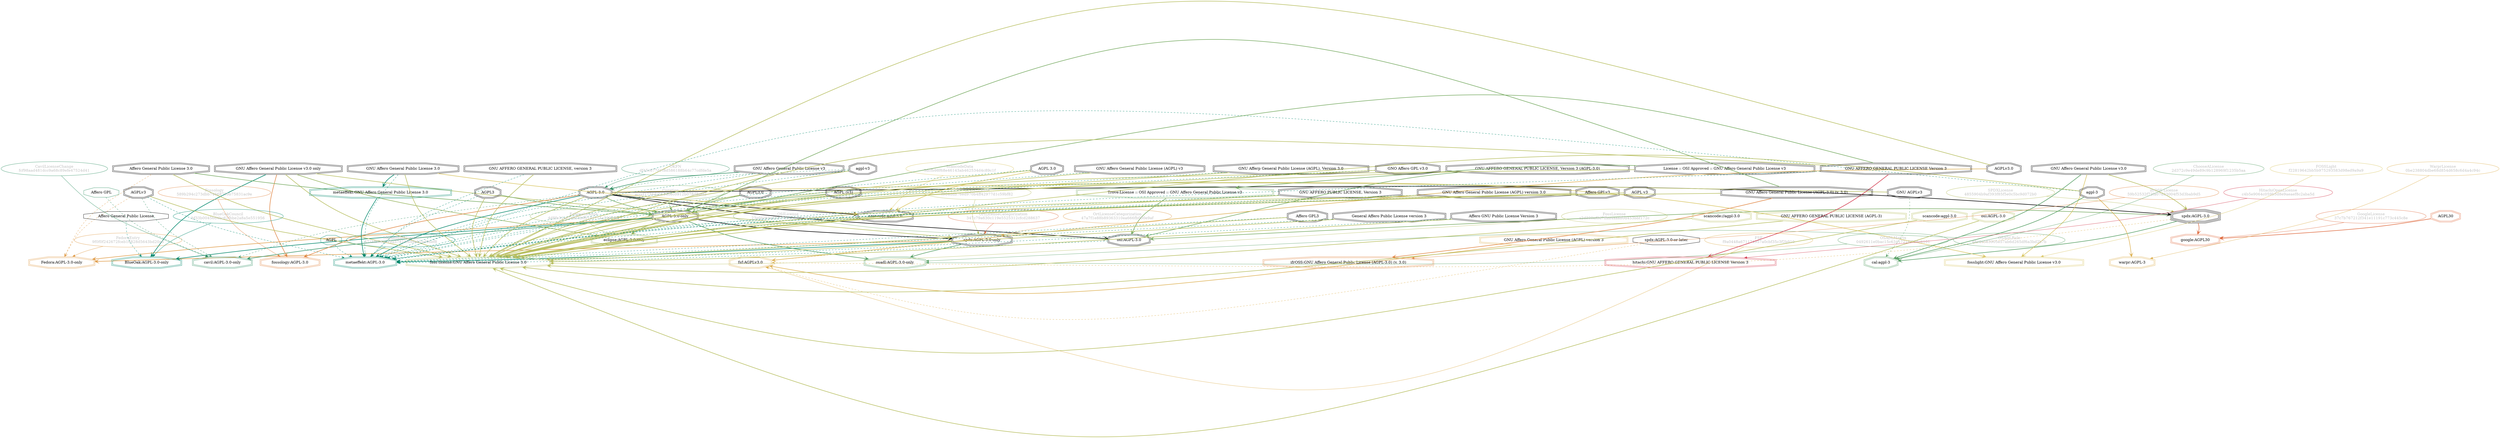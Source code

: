 strict digraph {
    node [shape=box];
    graph [splines=curved];
    85 [label="SPDXLicense\nf964ddb76ed970b4ff42977d1c59bf82"
       ,fontcolor=gray
       ,color="#b8bf62"
       ,fillcolor="beige;1"
       ,shape=ellipse];
    86 [label="spdx:AGPL-3.0-only"
       ,shape=doubleoctagon];
    87 [label="AGPL-3.0-only"
       ,shape=doubleoctagon];
    88 [label="GNU Affero General Public License v3.0 only"
       ,shape=doubleoctagon];
    95 [label="spdx:AGPL-3.0-or-later"
       ,shape=octagon];
    100 [label="SPDXLicense\n4855904b9af393f85f5e0c5bc9d072b0"
        ,fontcolor=gray
        ,color="#b8bf62"
        ,fillcolor="beige;1"
        ,shape=ellipse];
    101 [label="spdx:AGPL-3.0"
        ,shape=tripleoctagon];
    102 [label="AGPL-3.0"
        ,shape=doubleoctagon];
    103 [label="GNU Affero General Public License v3.0"
        ,shape=doubleoctagon];
    4873 [label="OSILicense\n23e0bc83ed28778380fc29c273a04abc"
         ,fontcolor=gray
         ,color="#78ab63"
         ,fillcolor="beige;1"
         ,shape=ellipse];
    4874 [label="osi:AGPL-3.0"
         ,shape=doubleoctagon];
    4875 [label="GNU AFFERO GENERAL PUBLIC LICENSE, Version 3 (AGPL-3.0)"
         ,shape=doubleoctagon];
    4876 [label="Trove:License :: OSI Approved :: GNU Affero General Public License v3"
         ,color="#78ab63"
         ,shape=doubleoctagon];
    4877 [label="License :: OSI Approved :: GNU Affero General Public License v3"
         ,shape=doubleoctagon];
    5372 [label="GoogleLicense\n37c7b767212f341e11191c773c445c8e"
         ,fontcolor=gray
         ,color="#e06f45"
         ,fillcolor="beige;1"
         ,shape=ellipse];
    5373 [label="google:AGPL30"
         ,color="#e06f45"
         ,shape=doubleoctagon];
    5374 [label=AGPL30
         ,color="#e06f45"
         ,shape=doubleoctagon];
    5806 [label="FedoraEntry\n9f0f0f242672fceb16828d5643bd20a6"
         ,fontcolor=gray
         ,color="#e09d4b"
         ,fillcolor="beige;1"
         ,shape=ellipse];
    5807 [label="Fedora:AGPL-3.0-only"
         ,color="#e09d4b"
         ,shape=doubleoctagon];
    5808 [label="Affero General Public License 3.0"
         ,shape=doubleoctagon];
    5809 [label=AGPLv3
         ,shape=doubleoctagon];
    9262 [label="Affero General Public License"
         ,shape=octagon];
    9268 [label="BlueOakCouncil\nbf33b00456d4bc62fbbe2a8a5e551956"
         ,fontcolor=gray
         ,color="#00876c"
         ,fillcolor="beige;1"
         ,shape=ellipse];
    9269 [label="BlueOak:AGPL-3.0-only"
         ,color="#00876c"
         ,shape=doubleoctagon];
    9452 [label="OSADLRule\n88e0e583905e57ab6d265df6a3bd2b7b"
         ,fontcolor=gray
         ,color="#58a066"
         ,fillcolor="beige;1"
         ,shape=ellipse];
    9453 [label="osadl:AGPL-3.0-only"
         ,color="#58a066"
         ,shape=doubleoctagon];
    9786 [label="OSADLMatrix\n0492611e0bac15c63417216f786c6101"
         ,fontcolor=gray
         ,color="#58a066"
         ,fillcolor="beige;1"
         ,shape=ellipse];
    10010 [label="FSF\nf9a0448a671174957a0cbf35c3f2b910"
          ,fontcolor=gray
          ,color="#deb256"
          ,fillcolor="beige;1"
          ,shape=ellipse];
    10011 [label="fsf:AGPLv3.0"
          ,color="#deb256"
          ,shape=doubleoctagon];
    10012 [label="AGPLv3.0"
          ,shape=doubleoctagon];
    10013 [label="GNU Affero General Public License (AGPL) version 3"
          ,color="#deb256"
          ,shape=doubleoctagon];
    10833 [label="ChooseALicense\n2d372c9e49de89c9b128969f1235b5aa"
          ,fontcolor=gray
          ,color="#58a066"
          ,fillcolor="beige;1"
          ,shape=ellipse];
    10834 [label="cal:agpl-3"
          ,color="#58a066"
          ,shape=doubleoctagon];
    10835 [label="agpl-3"
          ,shape=doubleoctagon];
    10836 [label="GNU AGPLv3"
          ,shape=doubleoctagon];
    11505 [label="ScancodeData\n5dcfb98f68e46143ab462534d4c89c1f"
          ,fontcolor=gray
          ,color="#dac767"
          ,fillcolor="beige;1"
          ,shape=ellipse];
    11506 [label="scancode:agpl-3.0"
          ,shape=doubleoctagon];
    11507 [label="AGPL 3.0"
          ,shape=doubleoctagon];
    11508 [label="GNU Affero General Public License 3.0"
          ,shape=doubleoctagon];
    25991 [label="Fossology\n589b294c273dbb74668759b75831ac9e"
          ,fontcolor=gray
          ,color="#e18745"
          ,fillcolor="beige;1"
          ,shape=ellipse];
    25992 [label="fossology:AGPL-3.0"
          ,color="#e18745"
          ,shape=doubleoctagon];
    28220 [label="OKFN\ndf45c677d1f8d586188b64c77cdfde5a"
          ,fontcolor=gray
          ,color="#379469"
          ,fillcolor="beige;1"
          ,shape=ellipse];
    28221 [label="GNU Affero General Public License v3"
          ,shape=doubleoctagon];
    28222 [label="agpl-v3"
          ,shape=doubleoctagon];
    28472 [label="OrtLicenseCategorization\n347c79a630c119e5525312cfcd288637"
          ,fontcolor=gray
          ,color="#e06f45"
          ,fillcolor="beige;1"
          ,shape=ellipse];
    35340 [label="OrtLicenseCategorization\n47a7f1e88b89363310ea666fb000e9af"
          ,fontcolor=gray
          ,color="#e09d4b"
          ,fillcolor="beige;1"
          ,shape=ellipse];
    36332 [label="CavilLicenseChange\nfcf98aad481dcc9a68c89efe47524d41"
          ,fontcolor=gray
          ,color="#379469"
          ,fillcolor="beige;1"
          ,shape=ellipse];
    36333 [label="cavil:AGPL-3.0-only"
          ,color="#379469"
          ,shape=doubleoctagon];
    36334 [label="Affero GPL"
          ,color="#379469"
          ,shape=octagon];
    38882 [label=AGPL
          ,color="#00876c"
          ,shape=octagon];
    43039 [label="MetaeffektLicense\n371bf566b419a37423f698eb2ad96ef8"
          ,fontcolor=gray
          ,color="#00876c"
          ,fillcolor="beige;1"
          ,shape=ellipse];
    43040 [label="metaeffekt:AGPL-3.0"
          ,color="#00876c"
          ,shape=doubleoctagon];
    43041 [label="metaeffekt:GNU Affero General Public License 3.0"
          ,color="#00876c"
          ,shape=doubleoctagon];
    43042 [label="GNU AFFERO GENERAL PUBLIC LICENSE Version 3"
          ,shape=doubleoctagon];
    43043 [label="GNU AFFERO GENERAL PUBLIC LICENSE, version 3"
          ,shape=doubleoctagon];
    43044 [label="GNU AFFERO PUBLIC LICENSE, Version 3"
          ,shape=doubleoctagon];
    43045 [label="GNU Affero General Public License (AGPL) v3"
          ,shape=doubleoctagon];
    43046 [label="GNU Affero General Public License (AGPL) version 3.0"
          ,shape=doubleoctagon];
    43047 [label="GNU Afferp General Public License (AGPL), Version 3.0"
          ,shape=doubleoctagon];
    43048 [label="Affero GPLv3"
          ,shape=doubleoctagon];
    43049 [label="GNO Affero GPL v3.0"
          ,shape=doubleoctagon];
    43050 [label="AGPL v3"
          ,shape=doubleoctagon];
    43051 [label=AGPL3
          ,shape=doubleoctagon];
    43052 [label="Affero GPL3"
          ,shape=doubleoctagon];
    43053 [label="General Affero Public License version 3"
          ,shape=doubleoctagon];
    43054 [label="Affero GNU Public License Version 3"
          ,shape=doubleoctagon];
    50103 [label="WarprLicense\n0be238804dbe68d854d658c6d4a4c94c"
          ,fontcolor=gray
          ,color="#deb256"
          ,fillcolor="beige;1"
          ,shape=ellipse];
    50104 [label="warpr:AGPL-3"
          ,color="#deb256"
          ,shape=doubleoctagon];
    50249 [label="FossLicense\na2d300af8d7ffaa4aaa80d453bbf172c"
          ,fontcolor=gray
          ,color="#b8bf62"
          ,fillcolor="beige;1"
          ,shape=ellipse];
    50250 [label="foss-license:GNU Affero General Public License 3.0"
          ,color="#b8bf62"
          ,shape=doubleoctagon];
    50251 [label="AGPL3.0"
          ,shape=doubleoctagon];
    50252 [label="AGPL (v3)"
          ,shape=doubleoctagon];
    50253 [label="GNU Affero General Public License (AGPL-3.0) (v. 3.0)"
          ,shape=doubleoctagon];
    50254 [label="scancode://agpl-3.0"
          ,color="#b8bf62"
          ,shape=doubleoctagon];
    50255 [label="GNU AFFERO GENERAL PUBLIC LICENSE (AGPL-3)"
          ,color="#b8bf62"
          ,shape=doubleoctagon];
    50256 [label="scancode:agpl-3.0"
          ,color="#b8bf62"
          ,shape=doubleoctagon];
    50257 [label="osi:AGPL-3.0"
          ,color="#b8bf62"
          ,shape=doubleoctagon];
    50928 [label="FOSSLight\nf22819642bb5b975293583d98ed9a9a9"
          ,fontcolor=gray
          ,color="#dac767"
          ,fillcolor="beige;1"
          ,shape=ellipse];
    50929 [label="fosslight:GNU Affero General Public License v3.0"
          ,color="#dac767"
          ,shape=doubleoctagon];
    52210 [label="HitachiOpenLicense\nc4b5e9064c059b5d8e9aeaef8c2aba5d"
          ,fontcolor=gray
          ,color="#d43d51"
          ,fillcolor="beige;1"
          ,shape=ellipse];
    52211 [label="hitachi:GNU AFFERO GENERAL PUBLIC LICENSE Version 3"
          ,color="#d43d51"
          ,shape=doubleoctagon];
    54347 [label="EclipseLicense\n4d8fe31a22d853bff0191714a79970fc"
          ,fontcolor=gray
          ,color="#98b561"
          ,fillcolor="beige;1"
          ,shape=ellipse];
    54348 [label="eclipse:AGPL-3.0-only"
          ,color="#98b561"
          ,shape=doubleoctagon];
    54774 [label="ifrOSS License\n59b52532f72fa07d33004f53d3bab9d5"
          ,fontcolor=gray
          ,color="#e18745"
          ,fillcolor="beige;1"
          ,shape=ellipse];
    54775 [label="ifrOSS:GNU Affero General Public License (AGPL-3.0) (v. 3.0)"
          ,color="#e18745"
          ,shape=doubleoctagon];
    55998 [label="Curation\nacccf1734dab1340ec0912b078d8eef2"
          ,fontcolor=gray
          ,color="#78ab63"
          ,fillcolor="beige;1"
          ,shape=ellipse];
    85 -> 86 [weight=0.5
             ,color="#b8bf62"];
    86 -> 5807 [style=bold
               ,arrowhead=vee
               ,weight=0.7
               ,color="#e09d4b"];
    86 -> 9453 [style=bold
               ,arrowhead=vee
               ,weight=0.7
               ,color="#58a066"];
    86 -> 10011 [style=dashed
                ,arrowhead=vee
                ,weight=0.5
                ,color="#deb256"];
    86 -> 43040 [style=bold
                ,arrowhead=vee
                ,weight=0.7
                ,color="#00876c"];
    87 -> 86 [style=bold
             ,arrowhead=vee
             ,weight=0.7];
    87 -> 5807 [style=bold
               ,arrowhead=vee
               ,weight=0.7
               ,color="#e09d4b"];
    87 -> 9269 [style=bold
               ,arrowhead=vee
               ,weight=0.7
               ,color="#00876c"];
    87 -> 9453 [style=bold
               ,arrowhead=vee
               ,weight=0.7
               ,color="#58a066"];
    87 -> 36333 [style=bold
                ,arrowhead=vee
                ,weight=0.7
                ,color="#379469"];
    87 -> 36333 [style=bold
                ,arrowhead=vee
                ,weight=0.7
                ,color="#379469"];
    87 -> 54348 [style=bold
                ,arrowhead=vee
                ,weight=0.7
                ,color="#98b561"];
    88 -> 86 [style=bold
             ,arrowhead=vee
             ,weight=0.7
             ,color="#b8bf62"];
    88 -> 9269 [style=bold
               ,arrowhead=vee
               ,weight=0.7
               ,color="#00876c"];
    88 -> 25992 [style=bold
                ,arrowhead=vee
                ,weight=0.7
                ,color="#e18745"];
    88 -> 50250 [style=bold
                ,arrowhead=vee
                ,weight=0.7
                ,color="#b8bf62"];
    88 -> 54348 [style=bold
                ,arrowhead=vee
                ,weight=0.7
                ,color="#98b561"];
    95 -> 10011 [style=dashed
                ,arrowhead=vee
                ,weight=0.5
                ,color="#deb256"];
    100 -> 101 [weight=0.5
               ,color="#b8bf62"];
    101 -> 4874 [style=bold
                ,arrowhead=vee
                ,weight=0.7
                ,color="#78ab63"];
    101 -> 5373 [style=bold
                ,arrowhead=vee
                ,weight=0.7
                ,color="#e06f45"];
    101 -> 10011 [style=dashed
                 ,arrowhead=vee
                 ,weight=0.5
                 ,color="#deb256"];
    101 -> 10834 [style=bold
                 ,arrowhead=vee
                 ,weight=0.7
                 ,color="#58a066"];
    102 -> 87 [style=bold
              ,arrowhead=vee
              ,weight=0.7
              ,color="#78ab63"];
    102 -> 101 [style=bold
               ,arrowhead=vee
               ,weight=0.7];
    102 -> 4874 [style=bold
                ,arrowhead=vee
                ,weight=0.7];
    102 -> 11506 [style=bold
                 ,arrowhead=vee
                 ,weight=0.7];
    102 -> 25992 [style=bold
                 ,arrowhead=vee
                 ,weight=0.7
                 ,color="#e18745"];
    102 -> 36333 [style=dashed
                 ,arrowhead=vee
                 ,weight=0.5
                 ,color="#379469"];
    102 -> 43040 [style=bold
                 ,arrowhead=vee
                 ,weight=0.7
                 ,color="#00876c"];
    102 -> 50250 [style=bold
                 ,arrowhead=vee
                 ,weight=0.7
                 ,color="#b8bf62"];
    102 -> 50929 [style=bold
                 ,arrowhead=vee
                 ,weight=0.7
                 ,color="#dac767"];
    103 -> 101 [style=bold
               ,arrowhead=vee
               ,weight=0.7
               ,color="#b8bf62"];
    103 -> 10834 [style=bold
                 ,arrowhead=vee
                 ,weight=0.7
                 ,color="#58a066"];
    103 -> 50929 [style=bold
                 ,arrowhead=vee
                 ,weight=0.7
                 ,color="#dac767"];
    4873 -> 4874 [weight=0.5
                 ,color="#78ab63"];
    4874 -> 43040 [style=dashed
                  ,arrowhead=vee
                  ,weight=0.5
                  ,color="#00876c"];
    4875 -> 4874 [style=bold
                 ,arrowhead=vee
                 ,weight=0.7
                 ,color="#78ab63"];
    4875 -> 50250 [style=bold
                  ,arrowhead=vee
                  ,weight=0.7
                  ,color="#b8bf62"];
    4876 -> 4874 [style=bold
                 ,arrowhead=vee
                 ,weight=0.7
                 ,color="#78ab63"];
    4877 -> 4876 [style=bold
                 ,arrowhead=vee
                 ,weight=0.7
                 ,color="#78ab63"];
    4877 -> 50250 [style=bold
                  ,arrowhead=vee
                  ,weight=0.7
                  ,color="#b8bf62"];
    5372 -> 5373 [weight=0.5
                 ,color="#e06f45"];
    5374 -> 5373 [style=bold
                 ,arrowhead=vee
                 ,weight=0.7
                 ,color="#e06f45"];
    5806 -> 5807 [weight=0.5
                 ,color="#e09d4b"];
    5808 -> 87 [style=bold
               ,arrowhead=vee
               ,weight=0.7
               ,color="#78ab63"];
    5808 -> 5807 [style=dashed
                 ,arrowhead=vee
                 ,weight=0.5
                 ,color="#e09d4b"];
    5808 -> 50250 [style=bold
                  ,arrowhead=vee
                  ,weight=0.7
                  ,color="#b8bf62"];
    5809 -> 5807 [style=dashed
                 ,arrowhead=vee
                 ,weight=0.5
                 ,color="#e09d4b"];
    5809 -> 36333 [style=dashed
                  ,arrowhead=vee
                  ,weight=0.5
                  ,color="#379469"];
    5809 -> 43040 [style=dashed
                  ,arrowhead=vee
                  ,weight=0.5
                  ,color="#00876c"];
    5809 -> 50250 [style=bold
                  ,arrowhead=vee
                  ,weight=0.7
                  ,color="#b8bf62"];
    9262 -> 9269 [style=dashed
                 ,arrowhead=vee
                 ,weight=0.5
                 ,color="#00876c"];
    9268 -> 9269 [weight=0.5
                 ,color="#00876c"];
    9452 -> 9453 [weight=0.5
                 ,color="#58a066"];
    9786 -> 9453 [weight=0.5
                 ,color="#58a066"];
    10010 -> 10011 [weight=0.5
                   ,color="#deb256"];
    10012 -> 10011 [style=bold
                   ,arrowhead=vee
                   ,weight=0.7
                   ,color="#deb256"];
    10012 -> 50250 [style=bold
                   ,arrowhead=vee
                   ,weight=0.7
                   ,color="#b8bf62"];
    10013 -> 10011 [style=bold
                   ,arrowhead=vee
                   ,weight=0.7
                   ,color="#deb256"];
    10833 -> 10834 [weight=0.5
                   ,color="#58a066"];
    10835 -> 10834 [style=bold
                   ,arrowhead=vee
                   ,weight=0.7
                   ,color="#58a066"];
    10835 -> 43040 [style=dashed
                   ,arrowhead=vee
                   ,weight=0.5
                   ,color="#00876c"];
    10835 -> 50104 [style=bold
                   ,arrowhead=vee
                   ,weight=0.7
                   ,color="#deb256"];
    10835 -> 50250 [style=bold
                   ,arrowhead=vee
                   ,weight=0.7
                   ,color="#b8bf62"];
    10836 -> 10834 [style=dashed
                   ,arrowhead=vee
                   ,weight=0.5
                   ,color="#58a066"];
    10836 -> 50250 [style=bold
                   ,arrowhead=vee
                   ,weight=0.7
                   ,color="#b8bf62"];
    11505 -> 11506 [weight=0.5
                   ,color="#dac767"];
    11506 -> 43040 [style=dashed
                   ,arrowhead=vee
                   ,weight=0.5
                   ,color="#00876c"];
    11506 -> 50250 [style=bold
                   ,arrowhead=vee
                   ,weight=0.7
                   ,color="#b8bf62"];
    11507 -> 11506 [style=bold
                   ,arrowhead=vee
                   ,weight=0.7
                   ,color="#dac767"];
    11507 -> 43040 [style=dashed
                   ,arrowhead=vee
                   ,weight=0.5
                   ,color="#00876c"];
    11507 -> 50250 [style=bold
                   ,arrowhead=vee
                   ,weight=0.7
                   ,color="#b8bf62"];
    11508 -> 11506 [style=bold
                   ,arrowhead=vee
                   ,weight=0.7
                   ,color="#dac767"];
    11508 -> 43040 [style=dashed
                   ,arrowhead=vee
                   ,weight=0.5
                   ,color="#00876c"];
    11508 -> 43041 [style=bold
                   ,arrowhead=vee
                   ,weight=0.7
                   ,color="#00876c"];
    11508 -> 50250 [style=bold
                   ,arrowhead=vee
                   ,weight=0.7
                   ,color="#b8bf62"];
    25991 -> 25992 [weight=0.5
                   ,color="#e18745"];
    28220 -> 102 [weight=0.5
                 ,color="#379469"];
    28221 -> 102 [style=bold
                 ,arrowhead=vee
                 ,weight=0.7
                 ,color="#379469"];
    28221 -> 43040 [style=dashed
                   ,arrowhead=vee
                   ,weight=0.5
                   ,color="#00876c"];
    28221 -> 50250 [style=bold
                   ,arrowhead=vee
                   ,weight=0.7
                   ,color="#b8bf62"];
    28222 -> 102 [style=dashed
                 ,arrowhead=vee
                 ,weight=0.5
                 ,color="#379469"];
    28222 -> 43040 [style=dashed
                   ,arrowhead=vee
                   ,weight=0.5
                   ,color="#00876c"];
    28222 -> 50250 [style=bold
                   ,arrowhead=vee
                   ,weight=0.7
                   ,color="#b8bf62"];
    28472 -> 86 [weight=0.5
                ,color="#e06f45"];
    35340 -> 86 [weight=0.5
                ,color="#e09d4b"];
    36332 -> 36333 [weight=0.5
                   ,color="#379469"];
    36334 -> 36333 [style=dashed
                   ,arrowhead=vee
                   ,weight=0.5
                   ,color="#379469"];
    38882 -> 43040 [style=dashed
                   ,arrowhead=vee
                   ,weight=0.5
                   ,color="#00876c"];
    43039 -> 43040 [weight=0.5
                   ,color="#00876c"];
    43041 -> 43040 [style=bold
                   ,arrowhead=vee
                   ,weight=0.7
                   ,color="#00876c"];
    43042 -> 87 [style=bold
                ,arrowhead=vee
                ,weight=0.7
                ,color="#78ab63"];
    43042 -> 43040 [style=dashed
                   ,arrowhead=vee
                   ,weight=0.5
                   ,color="#00876c"];
    43042 -> 50250 [style=bold
                   ,arrowhead=vee
                   ,weight=0.7
                   ,color="#b8bf62"];
    43042 -> 52211 [style=bold
                   ,arrowhead=vee
                   ,weight=0.7
                   ,color="#d43d51"];
    43043 -> 43040 [style=dashed
                   ,arrowhead=vee
                   ,weight=0.5
                   ,color="#00876c"];
    43043 -> 50250 [style=bold
                   ,arrowhead=vee
                   ,weight=0.7
                   ,color="#b8bf62"];
    43044 -> 43040 [style=dashed
                   ,arrowhead=vee
                   ,weight=0.5
                   ,color="#00876c"];
    43044 -> 50250 [style=bold
                   ,arrowhead=vee
                   ,weight=0.7
                   ,color="#b8bf62"];
    43045 -> 43040 [style=dashed
                   ,arrowhead=vee
                   ,weight=0.5
                   ,color="#00876c"];
    43045 -> 50250 [style=bold
                   ,arrowhead=vee
                   ,weight=0.7
                   ,color="#b8bf62"];
    43046 -> 43040 [style=dashed
                   ,arrowhead=vee
                   ,weight=0.5
                   ,color="#00876c"];
    43046 -> 50250 [style=bold
                   ,arrowhead=vee
                   ,weight=0.7
                   ,color="#b8bf62"];
    43047 -> 43040 [style=dashed
                   ,arrowhead=vee
                   ,weight=0.5
                   ,color="#00876c"];
    43047 -> 50250 [style=bold
                   ,arrowhead=vee
                   ,weight=0.7
                   ,color="#b8bf62"];
    43048 -> 43040 [style=dashed
                   ,arrowhead=vee
                   ,weight=0.5
                   ,color="#00876c"];
    43048 -> 50250 [style=bold
                   ,arrowhead=vee
                   ,weight=0.7
                   ,color="#b8bf62"];
    43049 -> 43040 [style=dashed
                   ,arrowhead=vee
                   ,weight=0.5
                   ,color="#00876c"];
    43049 -> 50250 [style=bold
                   ,arrowhead=vee
                   ,weight=0.7
                   ,color="#b8bf62"];
    43050 -> 43040 [style=dashed
                   ,arrowhead=vee
                   ,weight=0.5
                   ,color="#00876c"];
    43050 -> 50250 [style=bold
                   ,arrowhead=vee
                   ,weight=0.7
                   ,color="#b8bf62"];
    43051 -> 87 [style=bold
                ,arrowhead=vee
                ,weight=0.7
                ,color="#78ab63"];
    43051 -> 43040 [style=dashed
                   ,arrowhead=vee
                   ,weight=0.5
                   ,color="#00876c"];
    43051 -> 50250 [style=bold
                   ,arrowhead=vee
                   ,weight=0.7
                   ,color="#b8bf62"];
    43052 -> 43040 [style=dashed
                   ,arrowhead=vee
                   ,weight=0.5
                   ,color="#00876c"];
    43052 -> 50250 [style=bold
                   ,arrowhead=vee
                   ,weight=0.7
                   ,color="#b8bf62"];
    43053 -> 43040 [style=dashed
                   ,arrowhead=vee
                   ,weight=0.5
                   ,color="#00876c"];
    43053 -> 50250 [style=bold
                   ,arrowhead=vee
                   ,weight=0.7
                   ,color="#b8bf62"];
    43054 -> 43040 [style=dashed
                   ,arrowhead=vee
                   ,weight=0.5
                   ,color="#00876c"];
    43054 -> 50250 [style=bold
                   ,arrowhead=vee
                   ,weight=0.7
                   ,color="#b8bf62"];
    50103 -> 50104 [weight=0.5
                   ,color="#deb256"];
    50249 -> 50250 [weight=0.5
                   ,color="#b8bf62"];
    50251 -> 87 [style=bold
                ,arrowhead=vee
                ,weight=0.7
                ,color="#78ab63"];
    50251 -> 50250 [style=bold
                   ,arrowhead=vee
                   ,weight=0.7
                   ,color="#b8bf62"];
    50252 -> 87 [style=bold
                ,arrowhead=vee
                ,weight=0.7
                ,color="#78ab63"];
    50252 -> 50250 [style=bold
                   ,arrowhead=vee
                   ,weight=0.7
                   ,color="#b8bf62"];
    50253 -> 87 [style=bold
                ,arrowhead=vee
                ,weight=0.7
                ,color="#78ab63"];
    50253 -> 50250 [style=bold
                   ,arrowhead=vee
                   ,weight=0.7
                   ,color="#b8bf62"];
    50253 -> 54775 [style=bold
                   ,arrowhead=vee
                   ,weight=0.7
                   ,color="#e18745"];
    50253 -> 54775 [style=bold
                   ,arrowhead=vee
                   ,weight=0.7
                   ,color="#e18745"];
    50254 -> 50250 [style=bold
                   ,arrowhead=vee
                   ,weight=0.7
                   ,color="#b8bf62"];
    50255 -> 50250 [style=bold
                   ,arrowhead=vee
                   ,weight=0.7
                   ,color="#b8bf62"];
    50256 -> 50250 [style=bold
                   ,arrowhead=vee
                   ,weight=0.7
                   ,color="#b8bf62"];
    50257 -> 50250 [style=bold
                   ,arrowhead=vee
                   ,weight=0.7
                   ,color="#b8bf62"];
    50928 -> 50929 [weight=0.5
                   ,color="#dac767"];
    52210 -> 52211 [weight=0.5
                   ,color="#d43d51"];
    54347 -> 54348 [weight=0.5
                   ,color="#98b561"];
    54774 -> 54775 [weight=0.5
                   ,color="#e18745"];
    55998 -> 87 [weight=0.5
                ,color="#78ab63"];
}
